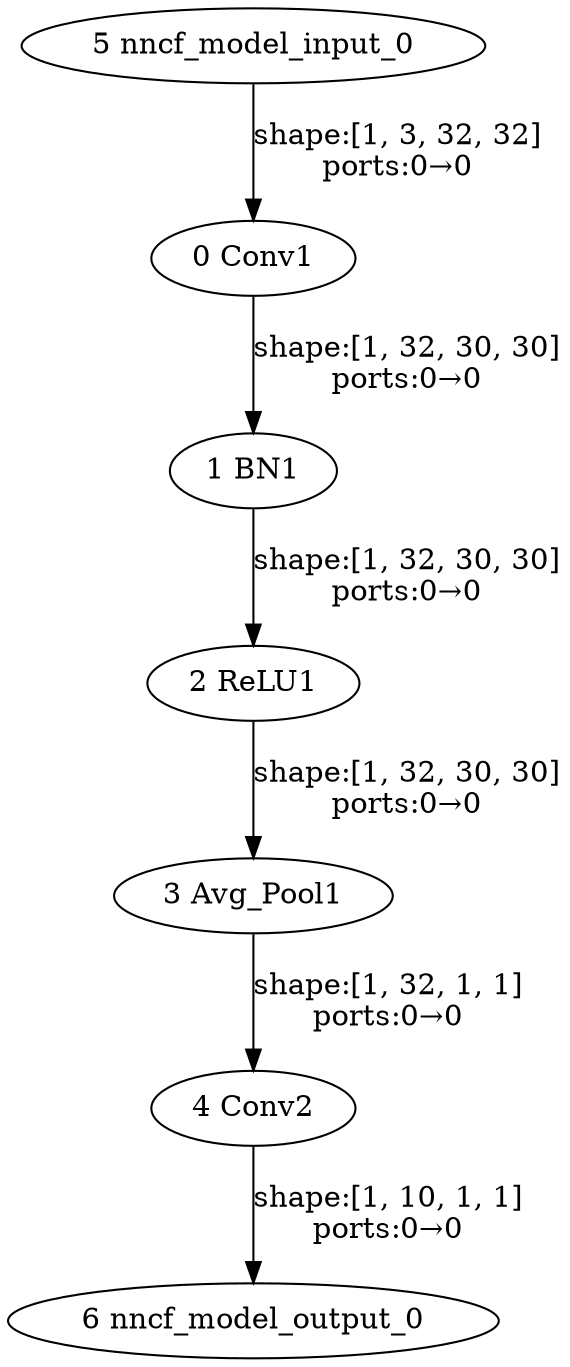 strict digraph  {
"0 Conv1" [id=0, type=Conv];
"1 BN1" [id=1, type=BatchNormalization];
"2 ReLU1" [id=2, type=Relu];
"3 Avg_Pool1" [id=3, type=GlobalAveragePool];
"4 Conv2" [id=4, type=Conv];
"5 nncf_model_input_0" [id=5, type=nncf_model_input];
"6 nncf_model_output_0" [id=6, type=nncf_model_output];
"0 Conv1" -> "1 BN1"  [label="shape:[1, 32, 30, 30]\nports:0→0", style=solid];
"1 BN1" -> "2 ReLU1"  [label="shape:[1, 32, 30, 30]\nports:0→0", style=solid];
"2 ReLU1" -> "3 Avg_Pool1"  [label="shape:[1, 32, 30, 30]\nports:0→0", style=solid];
"3 Avg_Pool1" -> "4 Conv2"  [label="shape:[1, 32, 1, 1]\nports:0→0", style=solid];
"4 Conv2" -> "6 nncf_model_output_0"  [label="shape:[1, 10, 1, 1]\nports:0→0", style=solid];
"5 nncf_model_input_0" -> "0 Conv1"  [label="shape:[1, 3, 32, 32]\nports:0→0", style=solid];
}
